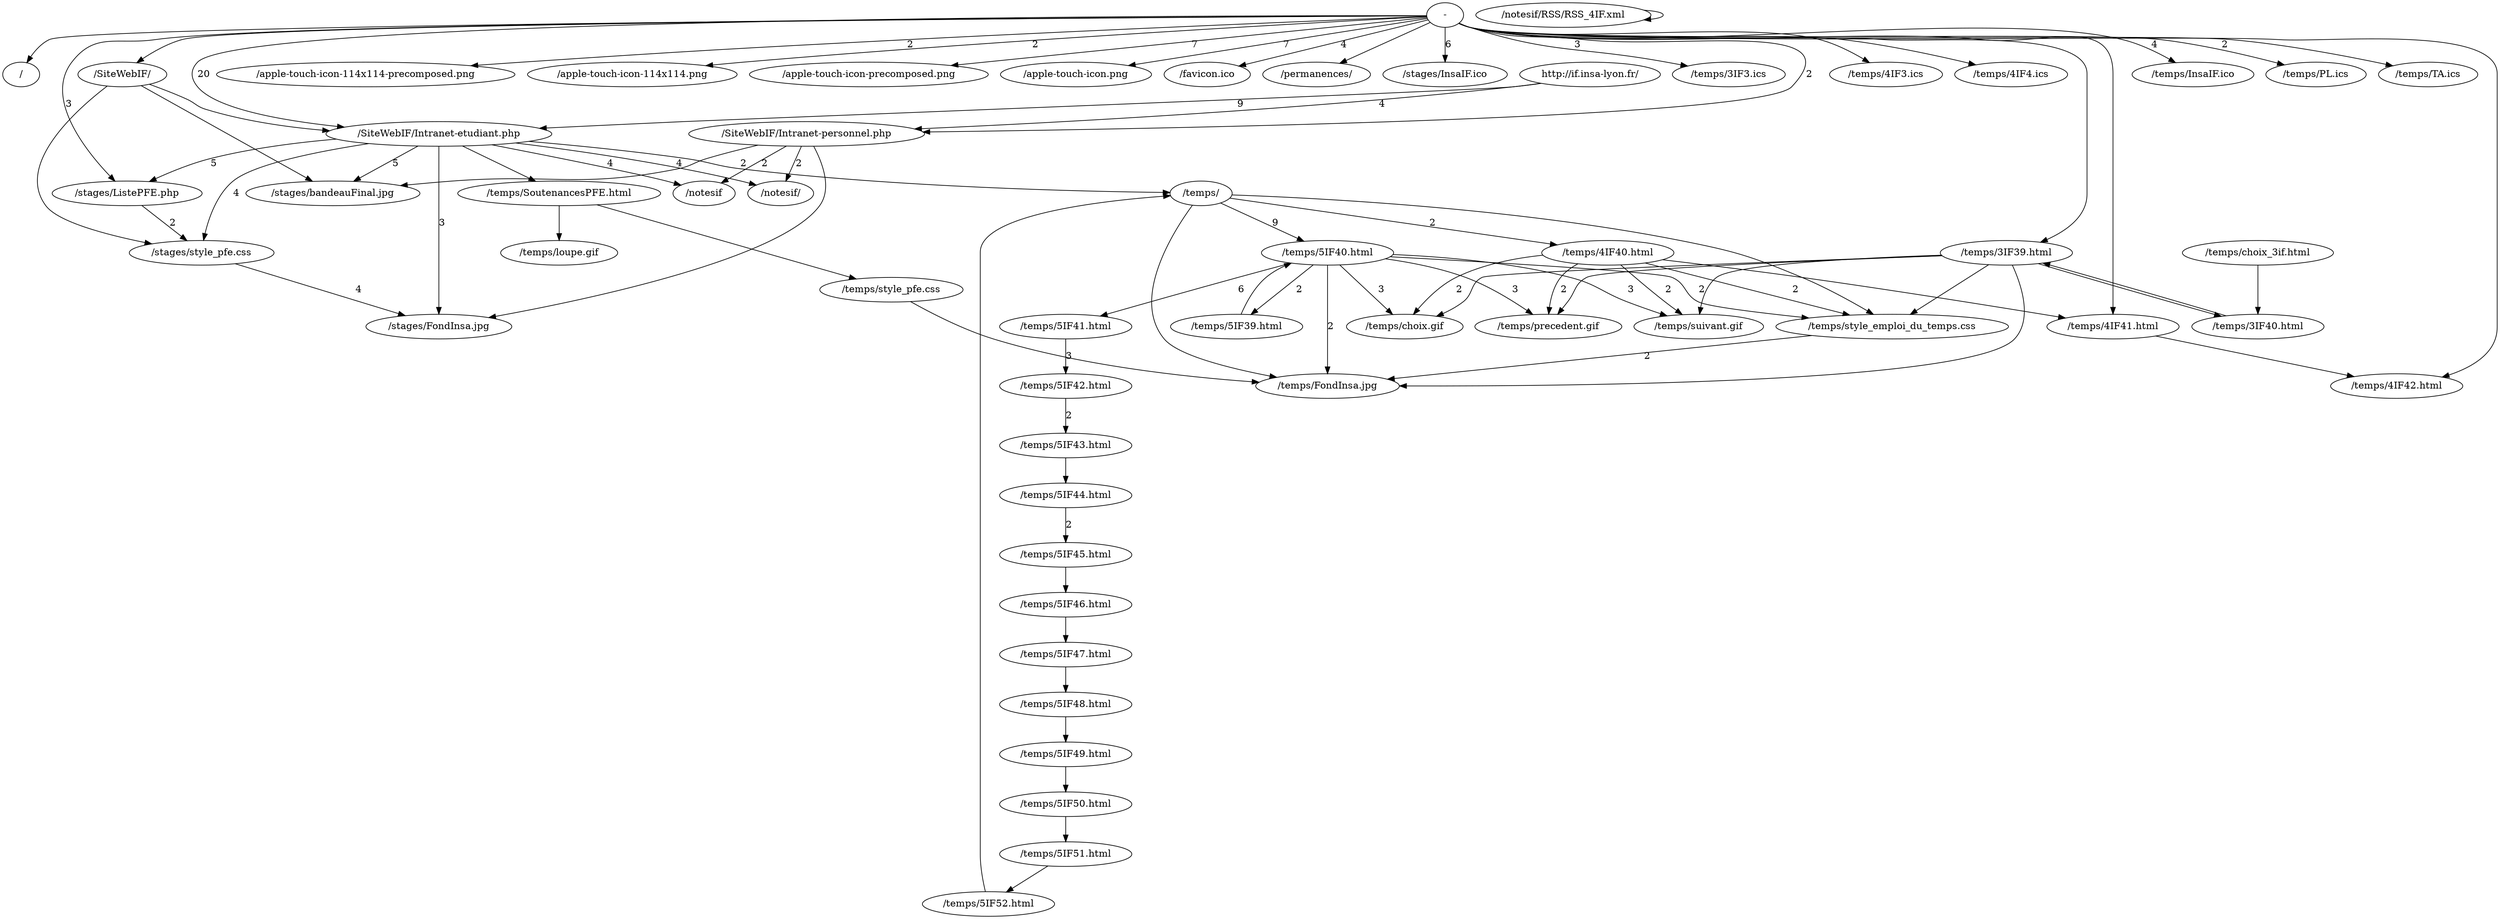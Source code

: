digraph {
"/";
"-";
"-" -> "/";
"/SiteWebIF/";
"-" -> "/SiteWebIF/";
"/SiteWebIF/Intranet-etudiant.php";
"-" -> "/SiteWebIF/Intranet-etudiant.php"[label="20"];
"/SiteWebIF/" -> "/SiteWebIF/Intranet-etudiant.php";
"http://if.insa-lyon.fr/";
"http://if.insa-lyon.fr/" -> "/SiteWebIF/Intranet-etudiant.php"[label="9"];
"/SiteWebIF/Intranet-personnel.php";
"-" -> "/SiteWebIF/Intranet-personnel.php"[label="2"];
"http://if.insa-lyon.fr/" -> "/SiteWebIF/Intranet-personnel.php"[label="4"];
"/apple-touch-icon-114x114-precomposed.png";
"-" -> "/apple-touch-icon-114x114-precomposed.png"[label="2"];
"/apple-touch-icon-114x114.png";
"-" -> "/apple-touch-icon-114x114.png"[label="2"];
"/apple-touch-icon-precomposed.png";
"-" -> "/apple-touch-icon-precomposed.png"[label="7"];
"/apple-touch-icon.png";
"-" -> "/apple-touch-icon.png"[label="7"];
"/favicon.ico";
"-" -> "/favicon.ico"[label="4"];
"/notesif";
"/SiteWebIF/Intranet-etudiant.php" -> "/notesif"[label="4"];
"/SiteWebIF/Intranet-personnel.php" -> "/notesif"[label="2"];
"/notesif/";
"/SiteWebIF/Intranet-etudiant.php" -> "/notesif/"[label="4"];
"/SiteWebIF/Intranet-personnel.php" -> "/notesif/"[label="2"];
"/notesif/RSS/RSS_4IF.xml";
"/notesif/RSS/RSS_4IF.xml" -> "/notesif/RSS/RSS_4IF.xml";
"/permanences/";
"-" -> "/permanences/";
"/stages/FondInsa.jpg";
"/SiteWebIF/Intranet-etudiant.php" -> "/stages/FondInsa.jpg"[label="3"];
"/SiteWebIF/Intranet-personnel.php" -> "/stages/FondInsa.jpg";
"/stages/style_pfe.css";
"/stages/style_pfe.css" -> "/stages/FondInsa.jpg"[label="4"];
"/stages/InsaIF.ico";
"-" -> "/stages/InsaIF.ico"[label="6"];
"/stages/ListePFE.php";
"-" -> "/stages/ListePFE.php"[label="3"];
"/SiteWebIF/Intranet-etudiant.php" -> "/stages/ListePFE.php"[label="5"];
"/stages/bandeauFinal.jpg";
"/SiteWebIF/" -> "/stages/bandeauFinal.jpg";
"/SiteWebIF/Intranet-etudiant.php" -> "/stages/bandeauFinal.jpg"[label="5"];
"/SiteWebIF/Intranet-personnel.php" -> "/stages/bandeauFinal.jpg";
"/SiteWebIF/" -> "/stages/style_pfe.css";
"/SiteWebIF/Intranet-etudiant.php" -> "/stages/style_pfe.css"[label="4"];
"/stages/ListePFE.php" -> "/stages/style_pfe.css"[label="2"];
"/temps/";
"/SiteWebIF/Intranet-etudiant.php" -> "/temps/"[label="2"];
"/temps/5IF52.html";
"/temps/5IF52.html" -> "/temps/";
"/temps/3IF3.ics";
"-" -> "/temps/3IF3.ics"[label="3"];
"/temps/3IF39.html";
"-" -> "/temps/3IF39.html";
"/temps/3IF40.html";
"/temps/3IF40.html" -> "/temps/3IF39.html";
"/temps/3IF39.html" -> "/temps/3IF40.html";
"/temps/choix_3if.html";
"/temps/choix_3if.html" -> "/temps/3IF40.html";
"/temps/4IF3.ics";
"-" -> "/temps/4IF3.ics";
"/temps/4IF4.ics";
"-" -> "/temps/4IF4.ics";
"/temps/4IF40.html";
"/temps/" -> "/temps/4IF40.html"[label="2"];
"/temps/4IF41.html";
"-" -> "/temps/4IF41.html";
"/temps/4IF40.html" -> "/temps/4IF41.html";
"/temps/4IF42.html";
"-" -> "/temps/4IF42.html";
"/temps/4IF41.html" -> "/temps/4IF42.html";
"/temps/5IF39.html";
"/temps/5IF40.html";
"/temps/5IF40.html" -> "/temps/5IF39.html"[label="2"];
"/temps/" -> "/temps/5IF40.html"[label="9"];
"/temps/5IF39.html" -> "/temps/5IF40.html";
"/temps/5IF41.html";
"/temps/5IF40.html" -> "/temps/5IF41.html"[label="6"];
"/temps/5IF42.html";
"/temps/5IF41.html" -> "/temps/5IF42.html"[label="3"];
"/temps/5IF43.html";
"/temps/5IF42.html" -> "/temps/5IF43.html"[label="2"];
"/temps/5IF44.html";
"/temps/5IF43.html" -> "/temps/5IF44.html";
"/temps/5IF45.html";
"/temps/5IF44.html" -> "/temps/5IF45.html"[label="2"];
"/temps/5IF46.html";
"/temps/5IF45.html" -> "/temps/5IF46.html";
"/temps/5IF47.html";
"/temps/5IF46.html" -> "/temps/5IF47.html";
"/temps/5IF48.html";
"/temps/5IF47.html" -> "/temps/5IF48.html";
"/temps/5IF49.html";
"/temps/5IF48.html" -> "/temps/5IF49.html";
"/temps/5IF50.html";
"/temps/5IF49.html" -> "/temps/5IF50.html";
"/temps/5IF51.html";
"/temps/5IF50.html" -> "/temps/5IF51.html";
"/temps/5IF51.html" -> "/temps/5IF52.html";
"/temps/FondInsa.jpg";
"/temps/" -> "/temps/FondInsa.jpg";
"/temps/3IF39.html" -> "/temps/FondInsa.jpg";
"/temps/5IF40.html" -> "/temps/FondInsa.jpg"[label="2"];
"/temps/style_emploi_du_temps.css";
"/temps/style_emploi_du_temps.css" -> "/temps/FondInsa.jpg"[label="2"];
"/temps/style_pfe.css";
"/temps/style_pfe.css" -> "/temps/FondInsa.jpg";
"/temps/InsaIF.ico";
"-" -> "/temps/InsaIF.ico"[label="4"];
"/temps/PL.ics";
"-" -> "/temps/PL.ics"[label="2"];
"/temps/SoutenancesPFE.html";
"/SiteWebIF/Intranet-etudiant.php" -> "/temps/SoutenancesPFE.html";
"/temps/TA.ics";
"-" -> "/temps/TA.ics";
"/temps/choix.gif";
"/temps/3IF39.html" -> "/temps/choix.gif";
"/temps/4IF40.html" -> "/temps/choix.gif"[label="2"];
"/temps/5IF40.html" -> "/temps/choix.gif"[label="3"];
"/temps/loupe.gif";
"/temps/SoutenancesPFE.html" -> "/temps/loupe.gif";
"/temps/precedent.gif";
"/temps/3IF39.html" -> "/temps/precedent.gif";
"/temps/4IF40.html" -> "/temps/precedent.gif"[label="2"];
"/temps/5IF40.html" -> "/temps/precedent.gif"[label="3"];
"/temps/" -> "/temps/style_emploi_du_temps.css";
"/temps/3IF39.html" -> "/temps/style_emploi_du_temps.css";
"/temps/4IF40.html" -> "/temps/style_emploi_du_temps.css"[label="2"];
"/temps/5IF40.html" -> "/temps/style_emploi_du_temps.css"[label="2"];
"/temps/SoutenancesPFE.html" -> "/temps/style_pfe.css";
"/temps/suivant.gif";
"/temps/3IF39.html" -> "/temps/suivant.gif";
"/temps/4IF40.html" -> "/temps/suivant.gif"[label="2"];
"/temps/5IF40.html" -> "/temps/suivant.gif"[label="3"];
}
